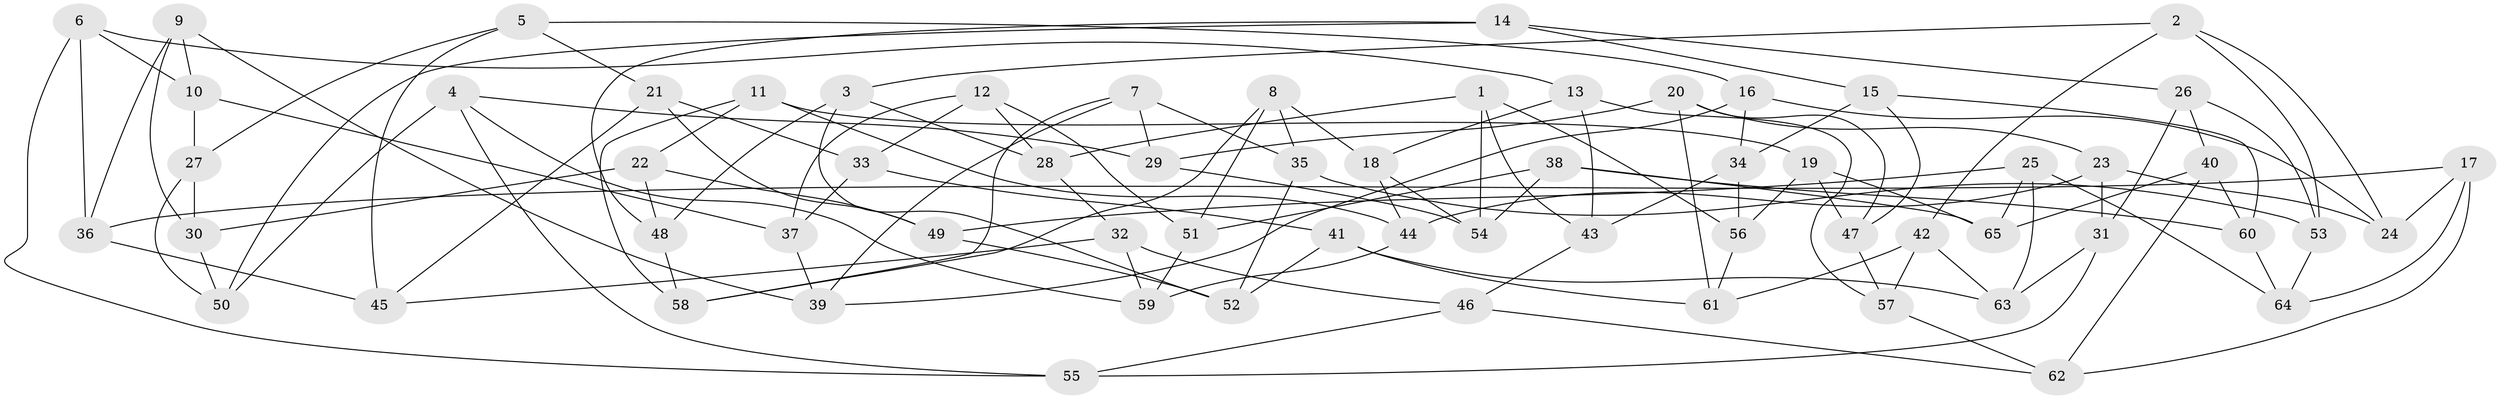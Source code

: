 // Generated by graph-tools (version 1.1) at 2025/16/03/09/25 04:16:38]
// undirected, 65 vertices, 130 edges
graph export_dot {
graph [start="1"]
  node [color=gray90,style=filled];
  1;
  2;
  3;
  4;
  5;
  6;
  7;
  8;
  9;
  10;
  11;
  12;
  13;
  14;
  15;
  16;
  17;
  18;
  19;
  20;
  21;
  22;
  23;
  24;
  25;
  26;
  27;
  28;
  29;
  30;
  31;
  32;
  33;
  34;
  35;
  36;
  37;
  38;
  39;
  40;
  41;
  42;
  43;
  44;
  45;
  46;
  47;
  48;
  49;
  50;
  51;
  52;
  53;
  54;
  55;
  56;
  57;
  58;
  59;
  60;
  61;
  62;
  63;
  64;
  65;
  1 -- 56;
  1 -- 28;
  1 -- 43;
  1 -- 54;
  2 -- 42;
  2 -- 24;
  2 -- 53;
  2 -- 3;
  3 -- 48;
  3 -- 52;
  3 -- 28;
  4 -- 59;
  4 -- 55;
  4 -- 29;
  4 -- 50;
  5 -- 45;
  5 -- 16;
  5 -- 27;
  5 -- 21;
  6 -- 55;
  6 -- 36;
  6 -- 13;
  6 -- 10;
  7 -- 35;
  7 -- 58;
  7 -- 29;
  7 -- 39;
  8 -- 18;
  8 -- 58;
  8 -- 51;
  8 -- 35;
  9 -- 36;
  9 -- 39;
  9 -- 10;
  9 -- 30;
  10 -- 37;
  10 -- 27;
  11 -- 44;
  11 -- 19;
  11 -- 58;
  11 -- 22;
  12 -- 28;
  12 -- 51;
  12 -- 37;
  12 -- 33;
  13 -- 18;
  13 -- 43;
  13 -- 57;
  14 -- 26;
  14 -- 15;
  14 -- 50;
  14 -- 48;
  15 -- 60;
  15 -- 34;
  15 -- 47;
  16 -- 39;
  16 -- 34;
  16 -- 24;
  17 -- 24;
  17 -- 64;
  17 -- 62;
  17 -- 36;
  18 -- 44;
  18 -- 54;
  19 -- 65;
  19 -- 47;
  19 -- 56;
  20 -- 61;
  20 -- 47;
  20 -- 23;
  20 -- 29;
  21 -- 33;
  21 -- 49;
  21 -- 45;
  22 -- 30;
  22 -- 48;
  22 -- 49;
  23 -- 44;
  23 -- 24;
  23 -- 31;
  25 -- 49;
  25 -- 64;
  25 -- 63;
  25 -- 65;
  26 -- 40;
  26 -- 31;
  26 -- 53;
  27 -- 30;
  27 -- 50;
  28 -- 32;
  29 -- 54;
  30 -- 50;
  31 -- 63;
  31 -- 55;
  32 -- 45;
  32 -- 59;
  32 -- 46;
  33 -- 41;
  33 -- 37;
  34 -- 56;
  34 -- 43;
  35 -- 53;
  35 -- 52;
  36 -- 45;
  37 -- 39;
  38 -- 54;
  38 -- 60;
  38 -- 65;
  38 -- 51;
  40 -- 65;
  40 -- 62;
  40 -- 60;
  41 -- 52;
  41 -- 63;
  41 -- 61;
  42 -- 57;
  42 -- 63;
  42 -- 61;
  43 -- 46;
  44 -- 59;
  46 -- 62;
  46 -- 55;
  47 -- 57;
  48 -- 58;
  49 -- 52;
  51 -- 59;
  53 -- 64;
  56 -- 61;
  57 -- 62;
  60 -- 64;
}
